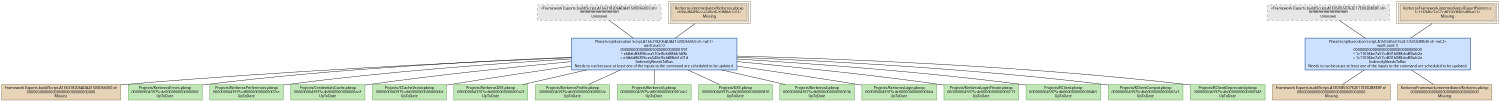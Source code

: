 digraph "Framework Exports" {
   size = "10.000000,8.500000";
   concentrate = false;

   node [ shape = box, style = filled, color = "0.3 0.5 0.6", fillcolor = "0.3 0.2 0.9", fontname = "Monaco", fontsize = "9" ];
   n00001 [ label = "<Framework Exports.build/Script-A166318206ADA41500D660E0.sh>\nffffffffffffffffffffffffffffffff\nUnknown", color = "0.0 0.0 0.5", fillcolor = "0.0 0.0 0.9", style = "filled,dashed" ];
   n00002 [ label = "Framework Exports.build/Script-A166318206ADA41500D660E0.sh\n00000000000000000000000000000000\nMissing", color = "0.1 0.5 0.5", fillcolor = "0.1 0.2 0.9" ];
   n00003 [ label = "Projects/KerberosErrors.pbexp\n0000000043975cde000000000000006f\nUpToDate" ];
   n00004 [ label = "Projects/KerberosPreferences.pbexp\n0000000043975cdf00000000000007ce\nUpToDate" ];
   n00005 [ label = "Projects/CredentialsCache.pbexp\n0000000043975cdb0000000000000ac8\nUpToDate" ];
   n00006 [ label = "Projects/CCacheVector.pbexp\n0000000043975cdb0000000000000f4d\nUpToDate" ];
   n00007 [ label = "Projects/KerberosDES.pbexp\n0000000043975cdb0000000000000a2f\nUpToDate" ];
   n00008 [ label = "Projects/KerberosProfile.pbexp\n0000000043975cdb00000000000002dc\nUpToDate" ];
   n00009 [ label = "Projects/Kerberos5.pbexp\n0000000043975cdf0000000000001ab2\nUpToDate" ];
   n00010 [ label = "Projects/GSS.pbexp\n0000000043975cdb000000000000083f\nUpToDate" ];
   n00011 [ label = "Projects/Kerberos4.pbexp\n0000000043975cdb000000000000063b\nUpToDate" ];
   n00012 [ label = "Projects/KerberosLogin.pbexp\n0000000043975cde00000000000006bd\nUpToDate" ];
   n00013 [ label = "Projects/KerberosLoginPrivate.pbexp\n0000000043975cde0000000000000213\nUpToDate" ];
   n00014 [ label = "Projects/KClient.pbexp\n0000000043975cdb00000000000004b5\nUpToDate" ];
   n00015 [ label = "Projects/KClientCompat.pbexp\n0000000043975cdb00000000000002a3\nUpToDate" ];
   n00016 [ label = "Projects/KClientDeprecated.pbexp\n0000000043975cdb0000000000000348\nUpToDate" ];
   n00017 [ label = "Kerberos.intermediates/Kerberos.pbexp\nefdb6d86896cea540ef6cfd88bb1c01d\nMissing", color = "0.1 0.5 0.5", fillcolor = "0.1 0.2 0.9", peripheries = 3 ];
   n00018 [ label = "<Framework Exports.build/Script-A1E05B550762E17E002B8E8F.sh>\nffffffffffffffffffffffffffffffff\nUnknown", color = "0.0 0.0 0.5", fillcolor = "0.0 0.0 0.9", style = "filled,dashed" ];
   n00019 [ label = "Framework Exports.build/Script-A1E05B550762E17E002B8E8F.sh\n00000000000000000000000000000000\nMissing", color = "0.1 0.5 0.5", fillcolor = "0.1 0.2 0.9" ];
   n00020 [ label = "KerberosFramework.intermediates/Kerberos.pbexp\n00000000000000000000000000000000\nMissing", color = "0.1 0.5 0.5", fillcolor = "0.1 0.2 0.9" ];
   n00021 [ label = "KerberosFramework.intermediates/ExportPointers.c\n1c11694be7a57cd831b088cbd80afc2e\nMissing", color = "0.1 0.5 0.5", fillcolor = "0.1 0.2 0.9", peripheries = 3 ];

   node [ shape = box, style = "filled,bold", color = "0.7 0.5 0.7", fillcolor = "0.7 0.2 1.0", fontname = "Monaco", fontsize = "9" ];
   c00001 [ label = "PhaseScriptExecution Script-A166318206ADA41500D660E0.sh <wt:1>\nwaitCount: 0\n00000000000000050000000000001f91\n^ efdb6d86896cea510ef6cfd88bb1df8c\n= efdb6d86896cea540ef6cfd88bb1c01d\nIndirectlyNeedsToRun\nNeeds to run because at least one of the inputs to the command are scheduled to be updated.", color = "0.6 0.5 0.7", fillcolor = "0.6 0.2 1.0" ];
   c00002 [ label = "PhaseScriptExecution Script-A1E05B550762E17E002B8E8F.sh <wt:2>\nwaitCount: 0\n00000000000000000000000000000000\n^ 1c11694be7a57cd831b088cbd80afc2e\n= 1c11694be7a57cd831b088cbd80afc2e\nIndirectlyNeedsToRun\nNeeds to run because at least one of the inputs to the command are scheduled to be updated.", color = "0.6 0.5 0.7", fillcolor = "0.6 0.2 1.0" ];

   edge [ style = solid, color = black, arrowhead = none, arrowtail = normal ];
   n00001 -> { c00001 };
   n00017 -> { c00001 };
   n00018 -> { c00002 };
   n00021 -> { c00002 };
   c00001 -> { n00002 n00003 n00004 n00005 n00006 n00007 n00008 n00009 n00010 n00011 n00012 n00013 n00014 n00015 n00016 };
   c00002 -> { n00019 n00020 };

   edge [ style = solid, color = gray60, arrowhead = none, arrowtail = normal ];
}
